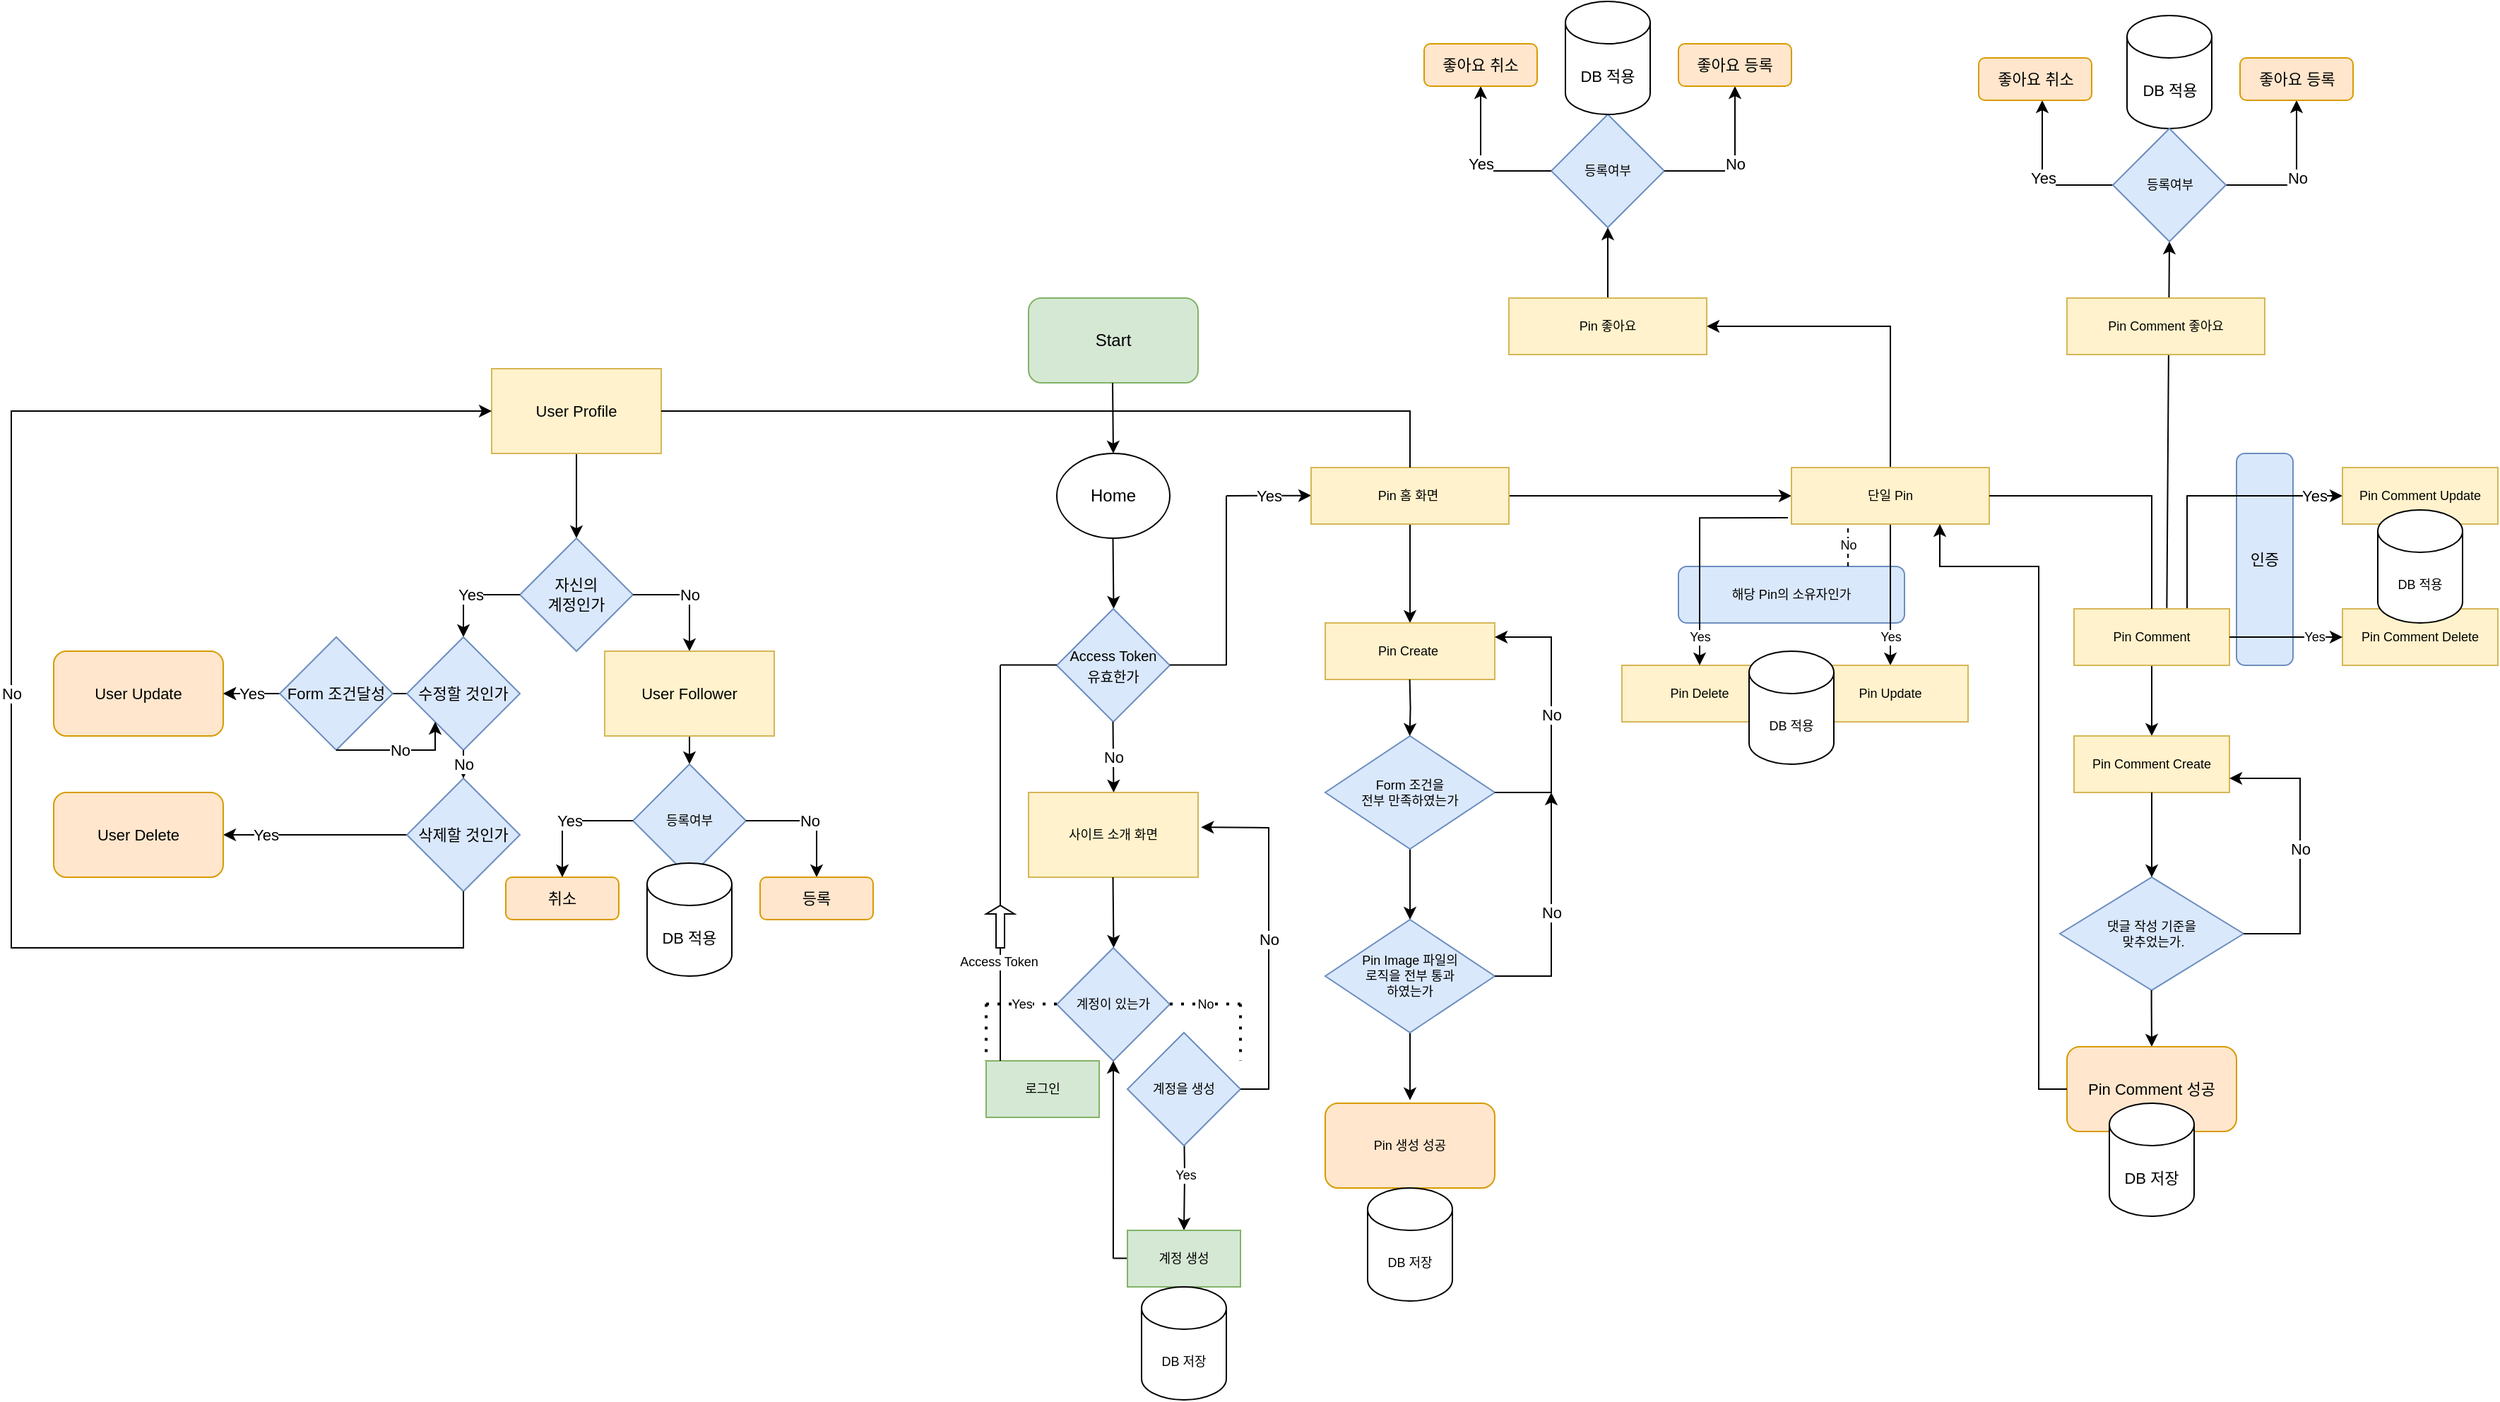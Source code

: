 <mxfile version="17.1.3" type="github" pages="2">
  <diagram id="vBSqOL6Qo_iowYFUsruv" name="구상도">
    <mxGraphModel dx="2605" dy="2122" grid="1" gridSize="10" guides="1" tooltips="1" connect="1" arrows="1" fold="1" page="1" pageScale="1" pageWidth="827" pageHeight="1169" math="0" shadow="0">
      <root>
        <mxCell id="PyRktkd-0h0GZkBKc4W8-0" />
        <mxCell id="PyRktkd-0h0GZkBKc4W8-1" parent="PyRktkd-0h0GZkBKc4W8-0" />
        <mxCell id="aYb0BbS2E8XaJtJtj-Kv-42" value="인증" style="rounded=1;whiteSpace=wrap;html=1;fontFamily=Helvetica;fontSize=11;fillColor=#dae8fc;strokeColor=#6c8ebf;" vertex="1" parent="PyRktkd-0h0GZkBKc4W8-1">
          <mxGeometry x="895" y="150" width="40" height="150" as="geometry" />
        </mxCell>
        <mxCell id="aYb0BbS2E8XaJtJtj-Kv-13" value="해당 Pin의 소유자인가" style="rounded=1;whiteSpace=wrap;html=1;fontSize=9;fillColor=#dae8fc;strokeColor=#6c8ebf;" vertex="1" parent="PyRktkd-0h0GZkBKc4W8-1">
          <mxGeometry x="500" y="230" width="160" height="40" as="geometry" />
        </mxCell>
        <mxCell id="PyRktkd-0h0GZkBKc4W8-2" value="Start" style="rounded=1;whiteSpace=wrap;html=1;fillColor=#d5e8d4;strokeColor=#82b366;" vertex="1" parent="PyRktkd-0h0GZkBKc4W8-1">
          <mxGeometry x="40" y="40" width="120" height="60" as="geometry" />
        </mxCell>
        <mxCell id="PyRktkd-0h0GZkBKc4W8-3" value="" style="endArrow=classic;html=1;rounded=0;" edge="1" parent="PyRktkd-0h0GZkBKc4W8-1">
          <mxGeometry width="50" height="50" relative="1" as="geometry">
            <mxPoint x="99.5" y="100" as="sourcePoint" />
            <mxPoint x="100" y="150" as="targetPoint" />
          </mxGeometry>
        </mxCell>
        <mxCell id="PyRktkd-0h0GZkBKc4W8-5" value="Home" style="ellipse;whiteSpace=wrap;html=1;" vertex="1" parent="PyRktkd-0h0GZkBKc4W8-1">
          <mxGeometry x="60" y="150" width="80" height="60" as="geometry" />
        </mxCell>
        <mxCell id="PyRktkd-0h0GZkBKc4W8-6" value="" style="endArrow=classic;html=1;rounded=0;" edge="1" parent="PyRktkd-0h0GZkBKc4W8-1">
          <mxGeometry width="50" height="50" relative="1" as="geometry">
            <mxPoint x="99.75" y="210" as="sourcePoint" />
            <mxPoint x="100.25" y="260" as="targetPoint" />
          </mxGeometry>
        </mxCell>
        <mxCell id="PyRktkd-0h0GZkBKc4W8-7" value="&lt;font size=&quot;1&quot;&gt;Access Token&lt;br&gt;유효한가&lt;br&gt;&lt;/font&gt;" style="rhombus;whiteSpace=wrap;html=1;fillColor=#dae8fc;strokeColor=#6c8ebf;" vertex="1" parent="PyRktkd-0h0GZkBKc4W8-1">
          <mxGeometry x="60" y="260" width="80" height="80" as="geometry" />
        </mxCell>
        <mxCell id="PyRktkd-0h0GZkBKc4W8-8" value="Yes" style="endArrow=classic;html=1;rounded=0;" edge="1" parent="PyRktkd-0h0GZkBKc4W8-1">
          <mxGeometry width="50" height="50" relative="1" as="geometry">
            <mxPoint x="180" y="180" as="sourcePoint" />
            <mxPoint x="240" y="179.8" as="targetPoint" />
          </mxGeometry>
        </mxCell>
        <mxCell id="PyRktkd-0h0GZkBKc4W8-32" value="" style="edgeStyle=orthogonalEdgeStyle;rounded=0;orthogonalLoop=1;jettySize=auto;html=1;fontSize=9;" edge="1" parent="PyRktkd-0h0GZkBKc4W8-1" source="PyRktkd-0h0GZkBKc4W8-9" target="PyRktkd-0h0GZkBKc4W8-31">
          <mxGeometry relative="1" as="geometry" />
        </mxCell>
        <mxCell id="aAr3h5xG_dJ9tWaB7Gv2-2" value="" style="edgeStyle=orthogonalEdgeStyle;rounded=0;orthogonalLoop=1;jettySize=auto;html=1;fontSize=9;" edge="1" parent="PyRktkd-0h0GZkBKc4W8-1" source="PyRktkd-0h0GZkBKc4W8-9" target="aAr3h5xG_dJ9tWaB7Gv2-1">
          <mxGeometry relative="1" as="geometry" />
        </mxCell>
        <mxCell id="PyRktkd-0h0GZkBKc4W8-9" value="Pin 홈 화면&amp;nbsp;" style="rounded=0;whiteSpace=wrap;html=1;fontSize=9;fillColor=#fff2cc;strokeColor=#d6b656;" vertex="1" parent="PyRktkd-0h0GZkBKc4W8-1">
          <mxGeometry x="240" y="160" width="140" height="40" as="geometry" />
        </mxCell>
        <mxCell id="PyRktkd-0h0GZkBKc4W8-12" value="No" style="endArrow=classic;html=1;rounded=0;" edge="1" parent="PyRktkd-0h0GZkBKc4W8-1">
          <mxGeometry width="50" height="50" relative="1" as="geometry">
            <mxPoint x="99.75" y="340" as="sourcePoint" />
            <mxPoint x="100.25" y="390" as="targetPoint" />
          </mxGeometry>
        </mxCell>
        <mxCell id="PyRktkd-0h0GZkBKc4W8-13" value="" style="endArrow=none;html=1;rounded=0;fontSize=9;" edge="1" parent="PyRktkd-0h0GZkBKc4W8-1">
          <mxGeometry width="50" height="50" relative="1" as="geometry">
            <mxPoint x="180" y="300" as="sourcePoint" />
            <mxPoint x="180" y="180" as="targetPoint" />
          </mxGeometry>
        </mxCell>
        <mxCell id="PyRktkd-0h0GZkBKc4W8-14" value="" style="endArrow=none;html=1;rounded=0;fontSize=9;" edge="1" parent="PyRktkd-0h0GZkBKc4W8-1">
          <mxGeometry width="50" height="50" relative="1" as="geometry">
            <mxPoint x="140" y="299.8" as="sourcePoint" />
            <mxPoint x="180" y="299.8" as="targetPoint" />
            <Array as="points">
              <mxPoint x="150" y="299.8" />
            </Array>
          </mxGeometry>
        </mxCell>
        <mxCell id="PyRktkd-0h0GZkBKc4W8-15" value="사이트 소개 화면" style="rounded=0;whiteSpace=wrap;html=1;fontSize=9;fillColor=#fff2cc;strokeColor=#d6b656;" vertex="1" parent="PyRktkd-0h0GZkBKc4W8-1">
          <mxGeometry x="40" y="390" width="120" height="60" as="geometry" />
        </mxCell>
        <mxCell id="PyRktkd-0h0GZkBKc4W8-16" value="" style="endArrow=classic;html=1;rounded=0;" edge="1" parent="PyRktkd-0h0GZkBKc4W8-1">
          <mxGeometry width="50" height="50" relative="1" as="geometry">
            <mxPoint x="99.75" y="450" as="sourcePoint" />
            <mxPoint x="100.25" y="500" as="targetPoint" />
          </mxGeometry>
        </mxCell>
        <mxCell id="PyRktkd-0h0GZkBKc4W8-17" value="계정이 있는가" style="rhombus;whiteSpace=wrap;html=1;fontSize=9;fillColor=#dae8fc;strokeColor=#6c8ebf;" vertex="1" parent="PyRktkd-0h0GZkBKc4W8-1">
          <mxGeometry x="60" y="500" width="80" height="80" as="geometry" />
        </mxCell>
        <mxCell id="PyRktkd-0h0GZkBKc4W8-18" value="No" style="endArrow=none;dashed=1;html=1;dashPattern=1 3;strokeWidth=2;rounded=0;fontSize=9;" edge="1" parent="PyRktkd-0h0GZkBKc4W8-1">
          <mxGeometry width="50" height="50" relative="1" as="geometry">
            <mxPoint x="140" y="539.8" as="sourcePoint" />
            <mxPoint x="190" y="539.8" as="targetPoint" />
          </mxGeometry>
        </mxCell>
        <mxCell id="PyRktkd-0h0GZkBKc4W8-19" value="Yes" style="endArrow=none;dashed=1;html=1;dashPattern=1 3;strokeWidth=2;rounded=0;fontSize=9;" edge="1" parent="PyRktkd-0h0GZkBKc4W8-1">
          <mxGeometry width="50" height="50" relative="1" as="geometry">
            <mxPoint x="10" y="539.8" as="sourcePoint" />
            <mxPoint x="60" y="539.8" as="targetPoint" />
          </mxGeometry>
        </mxCell>
        <mxCell id="PyRktkd-0h0GZkBKc4W8-20" value="" style="endArrow=none;dashed=1;html=1;dashPattern=1 3;strokeWidth=2;rounded=0;fontSize=9;" edge="1" parent="PyRktkd-0h0GZkBKc4W8-1">
          <mxGeometry width="50" height="50" relative="1" as="geometry">
            <mxPoint x="190" y="539.8" as="sourcePoint" />
            <mxPoint x="190" y="580" as="targetPoint" />
          </mxGeometry>
        </mxCell>
        <mxCell id="PyRktkd-0h0GZkBKc4W8-21" value="" style="endArrow=none;dashed=1;html=1;dashPattern=1 3;strokeWidth=2;rounded=0;fontSize=9;" edge="1" parent="PyRktkd-0h0GZkBKc4W8-1">
          <mxGeometry width="50" height="50" relative="1" as="geometry">
            <mxPoint x="10" y="539.8" as="sourcePoint" />
            <mxPoint x="10" y="580" as="targetPoint" />
          </mxGeometry>
        </mxCell>
        <mxCell id="aYb0BbS2E8XaJtJtj-Kv-1" value="Yes" style="edgeStyle=orthogonalEdgeStyle;rounded=0;orthogonalLoop=1;jettySize=auto;html=1;fontSize=9;" edge="1" parent="PyRktkd-0h0GZkBKc4W8-1" target="aYb0BbS2E8XaJtJtj-Kv-0">
          <mxGeometry relative="1" as="geometry">
            <mxPoint x="150" y="620" as="sourcePoint" />
          </mxGeometry>
        </mxCell>
        <mxCell id="PyRktkd-0h0GZkBKc4W8-24" value="로그인" style="rounded=0;whiteSpace=wrap;html=1;fontSize=9;fillColor=#d5e8d4;strokeColor=#82b366;" vertex="1" parent="PyRktkd-0h0GZkBKc4W8-1">
          <mxGeometry x="10" y="580" width="80" height="40" as="geometry" />
        </mxCell>
        <mxCell id="PyRktkd-0h0GZkBKc4W8-25" value="Access Token&amp;nbsp;" style="endArrow=none;html=1;rounded=0;fontSize=9;" edge="1" parent="PyRktkd-0h0GZkBKc4W8-1">
          <mxGeometry x="-0.5" width="50" height="50" relative="1" as="geometry">
            <mxPoint x="20" y="580" as="sourcePoint" />
            <mxPoint x="20" y="300" as="targetPoint" />
            <mxPoint as="offset" />
          </mxGeometry>
        </mxCell>
        <mxCell id="PyRktkd-0h0GZkBKc4W8-26" value="" style="endArrow=none;html=1;rounded=0;fontSize=9;" edge="1" parent="PyRktkd-0h0GZkBKc4W8-1">
          <mxGeometry width="50" height="50" relative="1" as="geometry">
            <mxPoint x="20" y="299.8" as="sourcePoint" />
            <mxPoint x="60" y="299.8" as="targetPoint" />
          </mxGeometry>
        </mxCell>
        <mxCell id="PyRktkd-0h0GZkBKc4W8-27" value="" style="shape=singleArrow;direction=north;whiteSpace=wrap;html=1;fontSize=9;" vertex="1" parent="PyRktkd-0h0GZkBKc4W8-1">
          <mxGeometry x="10" y="470" width="20" height="30" as="geometry" />
        </mxCell>
        <mxCell id="PyRktkd-0h0GZkBKc4W8-29" value="" style="endArrow=classic;html=1;rounded=0;fontSize=9;entryX=0.5;entryY=1;entryDx=0;entryDy=0;" edge="1" parent="PyRktkd-0h0GZkBKc4W8-1" target="PyRktkd-0h0GZkBKc4W8-17">
          <mxGeometry width="50" height="50" relative="1" as="geometry">
            <mxPoint x="99.96" y="720" as="sourcePoint" />
            <mxPoint x="99.76" y="640" as="targetPoint" />
            <Array as="points">
              <mxPoint x="100" y="630" />
              <mxPoint x="100" y="590" />
            </Array>
          </mxGeometry>
        </mxCell>
        <mxCell id="PyRktkd-0h0GZkBKc4W8-30" value="" style="endArrow=none;html=1;rounded=0;fontSize=9;" edge="1" parent="PyRktkd-0h0GZkBKc4W8-1">
          <mxGeometry width="50" height="50" relative="1" as="geometry">
            <mxPoint x="100" y="719.76" as="sourcePoint" />
            <mxPoint x="110" y="719.76" as="targetPoint" />
          </mxGeometry>
        </mxCell>
        <mxCell id="PyRktkd-0h0GZkBKc4W8-31" value="Pin Create&amp;nbsp;" style="whiteSpace=wrap;html=1;fontSize=9;fillColor=#fff2cc;strokeColor=#d6b656;rounded=0;" vertex="1" parent="PyRktkd-0h0GZkBKc4W8-1">
          <mxGeometry x="250" y="270" width="120" height="40" as="geometry" />
        </mxCell>
        <mxCell id="PyRktkd-0h0GZkBKc4W8-38" value="" style="edgeStyle=orthogonalEdgeStyle;rounded=0;orthogonalLoop=1;jettySize=auto;html=1;fontSize=9;" edge="1" parent="PyRktkd-0h0GZkBKc4W8-1" source="PyRktkd-0h0GZkBKc4W8-33">
          <mxGeometry relative="1" as="geometry">
            <mxPoint x="310" y="480" as="targetPoint" />
          </mxGeometry>
        </mxCell>
        <mxCell id="PyRktkd-0h0GZkBKc4W8-33" value="Form 조건을 &lt;br&gt;전부 만족하였는가" style="rhombus;whiteSpace=wrap;html=1;fontSize=9;fillColor=#dae8fc;strokeColor=#6c8ebf;" vertex="1" parent="PyRktkd-0h0GZkBKc4W8-1">
          <mxGeometry x="250" y="350" width="120" height="80" as="geometry" />
        </mxCell>
        <mxCell id="PyRktkd-0h0GZkBKc4W8-34" value="" style="edgeStyle=orthogonalEdgeStyle;rounded=0;orthogonalLoop=1;jettySize=auto;html=1;fontSize=9;" edge="1" parent="PyRktkd-0h0GZkBKc4W8-1">
          <mxGeometry relative="1" as="geometry">
            <mxPoint x="309.8" y="310" as="sourcePoint" />
            <mxPoint x="309.8" y="350" as="targetPoint" />
          </mxGeometry>
        </mxCell>
        <mxCell id="PyRktkd-0h0GZkBKc4W8-36" value="No" style="endArrow=classic;html=1;rounded=0;exitX=1;exitY=0.5;exitDx=0;exitDy=0;entryX=1;entryY=0.25;entryDx=0;entryDy=0;" edge="1" parent="PyRktkd-0h0GZkBKc4W8-1" source="PyRktkd-0h0GZkBKc4W8-33" target="PyRktkd-0h0GZkBKc4W8-31">
          <mxGeometry width="50" height="50" relative="1" as="geometry">
            <mxPoint x="410" y="290" as="sourcePoint" />
            <mxPoint x="410" y="280" as="targetPoint" />
            <Array as="points">
              <mxPoint x="410" y="390" />
              <mxPoint x="410" y="280" />
            </Array>
          </mxGeometry>
        </mxCell>
        <mxCell id="PyRktkd-0h0GZkBKc4W8-41" value="" style="edgeStyle=orthogonalEdgeStyle;rounded=0;orthogonalLoop=1;jettySize=auto;html=1;fontSize=9;entryX=0.5;entryY=-0.027;entryDx=0;entryDy=0;entryPerimeter=0;" edge="1" parent="PyRktkd-0h0GZkBKc4W8-1" source="PyRktkd-0h0GZkBKc4W8-37">
          <mxGeometry relative="1" as="geometry">
            <mxPoint x="310" y="607.84" as="targetPoint" />
          </mxGeometry>
        </mxCell>
        <mxCell id="PyRktkd-0h0GZkBKc4W8-37" value="Pin Image 파일의&lt;br&gt;로직을 전부 통과&lt;br&gt;하였는가" style="rhombus;whiteSpace=wrap;html=1;fontSize=9;fillColor=#dae8fc;strokeColor=#6c8ebf;" vertex="1" parent="PyRktkd-0h0GZkBKc4W8-1">
          <mxGeometry x="250" y="480" width="120" height="80" as="geometry" />
        </mxCell>
        <mxCell id="PyRktkd-0h0GZkBKc4W8-39" value="No" style="endArrow=classic;html=1;rounded=0;exitX=1;exitY=0.5;exitDx=0;exitDy=0;" edge="1" parent="PyRktkd-0h0GZkBKc4W8-1">
          <mxGeometry width="50" height="50" relative="1" as="geometry">
            <mxPoint x="370" y="520" as="sourcePoint" />
            <mxPoint x="410" y="390" as="targetPoint" />
            <Array as="points">
              <mxPoint x="410" y="520" />
              <mxPoint x="410" y="410" />
            </Array>
          </mxGeometry>
        </mxCell>
        <mxCell id="aAr3h5xG_dJ9tWaB7Gv2-0" value="Pin 생성 성공" style="rounded=1;whiteSpace=wrap;html=1;fontSize=9;fillColor=#ffe6cc;strokeColor=#d79b00;" vertex="1" parent="PyRktkd-0h0GZkBKc4W8-1">
          <mxGeometry x="250" y="610" width="120" height="60" as="geometry" />
        </mxCell>
        <mxCell id="aAr3h5xG_dJ9tWaB7Gv2-4" value="Yes" style="edgeStyle=orthogonalEdgeStyle;rounded=0;orthogonalLoop=1;jettySize=auto;html=1;fontSize=9;" edge="1" parent="PyRktkd-0h0GZkBKc4W8-1" source="aAr3h5xG_dJ9tWaB7Gv2-1" target="aAr3h5xG_dJ9tWaB7Gv2-3">
          <mxGeometry x="0.6" relative="1" as="geometry">
            <mxPoint as="offset" />
          </mxGeometry>
        </mxCell>
        <mxCell id="aYb0BbS2E8XaJtJtj-Kv-45" value="" style="edgeStyle=none;shape=connector;rounded=0;orthogonalLoop=1;jettySize=auto;html=1;labelBackgroundColor=default;fontFamily=Helvetica;fontSize=11;fontColor=default;endArrow=classic;strokeColor=default;" edge="1" parent="PyRktkd-0h0GZkBKc4W8-1" source="aAr3h5xG_dJ9tWaB7Gv2-1" target="aYb0BbS2E8XaJtJtj-Kv-44">
          <mxGeometry relative="1" as="geometry">
            <Array as="points">
              <mxPoint x="650" y="60" />
            </Array>
          </mxGeometry>
        </mxCell>
        <mxCell id="aAr3h5xG_dJ9tWaB7Gv2-1" value="단일 Pin" style="rounded=0;whiteSpace=wrap;html=1;fontSize=9;fillColor=#fff2cc;strokeColor=#d6b656;" vertex="1" parent="PyRktkd-0h0GZkBKc4W8-1">
          <mxGeometry x="580" y="160" width="140" height="40" as="geometry" />
        </mxCell>
        <mxCell id="aAr3h5xG_dJ9tWaB7Gv2-3" value="Pin Update" style="rounded=0;whiteSpace=wrap;html=1;fontSize=9;fillColor=#fff2cc;strokeColor=#d6b656;" vertex="1" parent="PyRktkd-0h0GZkBKc4W8-1">
          <mxGeometry x="595" y="300" width="110" height="40" as="geometry" />
        </mxCell>
        <mxCell id="aYb0BbS2E8XaJtJtj-Kv-0" value="계정 생성" style="rounded=0;whiteSpace=wrap;html=1;fontSize=9;fillColor=#d5e8d4;strokeColor=#82b366;" vertex="1" parent="PyRktkd-0h0GZkBKc4W8-1">
          <mxGeometry x="110" y="700" width="80" height="40" as="geometry" />
        </mxCell>
        <mxCell id="aYb0BbS2E8XaJtJtj-Kv-4" value="계정을 생성" style="rhombus;whiteSpace=wrap;html=1;fontSize=9;fillColor=#dae8fc;strokeColor=#6c8ebf;" vertex="1" parent="PyRktkd-0h0GZkBKc4W8-1">
          <mxGeometry x="110" y="560" width="80" height="80" as="geometry" />
        </mxCell>
        <mxCell id="aYb0BbS2E8XaJtJtj-Kv-5" value="No" style="endArrow=classic;html=1;rounded=0;exitX=1;exitY=0.5;exitDx=0;exitDy=0;entryX=1.018;entryY=0.41;entryDx=0;entryDy=0;entryPerimeter=0;" edge="1" parent="PyRktkd-0h0GZkBKc4W8-1" target="PyRktkd-0h0GZkBKc4W8-15">
          <mxGeometry width="50" height="50" relative="1" as="geometry">
            <mxPoint x="190" y="600" as="sourcePoint" />
            <mxPoint x="230" y="420" as="targetPoint" />
            <Array as="points">
              <mxPoint x="210" y="600" />
              <mxPoint x="210" y="490" />
              <mxPoint x="210" y="415" />
            </Array>
          </mxGeometry>
        </mxCell>
        <mxCell id="aYb0BbS2E8XaJtJtj-Kv-7" value="DB 저장" style="shape=cylinder3;whiteSpace=wrap;html=1;boundedLbl=1;backgroundOutline=1;size=15;fontSize=9;" vertex="1" parent="PyRktkd-0h0GZkBKc4W8-1">
          <mxGeometry x="120" y="740" width="60" height="80" as="geometry" />
        </mxCell>
        <mxCell id="aYb0BbS2E8XaJtJtj-Kv-8" value="DB 저장" style="shape=cylinder3;whiteSpace=wrap;html=1;boundedLbl=1;backgroundOutline=1;size=15;fontSize=9;" vertex="1" parent="PyRktkd-0h0GZkBKc4W8-1">
          <mxGeometry x="280" y="670" width="60" height="80" as="geometry" />
        </mxCell>
        <mxCell id="aYb0BbS2E8XaJtJtj-Kv-9" value="Pin Delete" style="rounded=0;whiteSpace=wrap;html=1;fontSize=9;fillColor=#fff2cc;strokeColor=#d6b656;" vertex="1" parent="PyRktkd-0h0GZkBKc4W8-1">
          <mxGeometry x="460" y="300" width="110" height="40" as="geometry" />
        </mxCell>
        <mxCell id="aYb0BbS2E8XaJtJtj-Kv-12" value="Yes" style="edgeStyle=orthogonalEdgeStyle;rounded=0;orthogonalLoop=1;jettySize=auto;html=1;fontSize=9;exitX=-0.018;exitY=0.889;exitDx=0;exitDy=0;exitPerimeter=0;entryX=0.5;entryY=0;entryDx=0;entryDy=0;" edge="1" parent="PyRktkd-0h0GZkBKc4W8-1" source="aAr3h5xG_dJ9tWaB7Gv2-1" target="aYb0BbS2E8XaJtJtj-Kv-9">
          <mxGeometry x="0.76" relative="1" as="geometry">
            <mxPoint x="514.76" y="200" as="sourcePoint" />
            <mxPoint x="514.76" y="270" as="targetPoint" />
            <mxPoint as="offset" />
          </mxGeometry>
        </mxCell>
        <mxCell id="aYb0BbS2E8XaJtJtj-Kv-15" value="No" style="endArrow=none;dashed=1;html=1;rounded=0;fontSize=9;exitX=0.75;exitY=0;exitDx=0;exitDy=0;" edge="1" parent="PyRktkd-0h0GZkBKc4W8-1" source="aYb0BbS2E8XaJtJtj-Kv-13">
          <mxGeometry width="50" height="50" relative="1" as="geometry">
            <mxPoint x="570" y="250" as="sourcePoint" />
            <mxPoint x="620" y="200" as="targetPoint" />
          </mxGeometry>
        </mxCell>
        <mxCell id="aYb0BbS2E8XaJtJtj-Kv-22" value="DB 적용" style="shape=cylinder3;whiteSpace=wrap;html=1;boundedLbl=1;backgroundOutline=1;size=15;fontSize=9;" vertex="1" parent="PyRktkd-0h0GZkBKc4W8-1">
          <mxGeometry x="550" y="290" width="60" height="80" as="geometry" />
        </mxCell>
        <mxCell id="aYb0BbS2E8XaJtJtj-Kv-26" value="" style="edgeStyle=orthogonalEdgeStyle;rounded=0;orthogonalLoop=1;jettySize=auto;html=1;fontSize=9;" edge="1" parent="PyRktkd-0h0GZkBKc4W8-1" source="aYb0BbS2E8XaJtJtj-Kv-23" target="aYb0BbS2E8XaJtJtj-Kv-25">
          <mxGeometry relative="1" as="geometry" />
        </mxCell>
        <mxCell id="aYb0BbS2E8XaJtJtj-Kv-25" value="Pin Comment Create" style="rounded=0;whiteSpace=wrap;html=1;fontSize=9;fillColor=#fff2cc;strokeColor=#d6b656;" vertex="1" parent="PyRktkd-0h0GZkBKc4W8-1">
          <mxGeometry x="780" y="350" width="110" height="40" as="geometry" />
        </mxCell>
        <mxCell id="aYb0BbS2E8XaJtJtj-Kv-27" value="댓글 작성 기준을&lt;br&gt;&amp;nbsp;맞추었는가." style="rhombus;whiteSpace=wrap;html=1;fontSize=9;fillColor=#dae8fc;strokeColor=#6c8ebf;" vertex="1" parent="PyRktkd-0h0GZkBKc4W8-1">
          <mxGeometry x="770" y="450" width="130" height="80" as="geometry" />
        </mxCell>
        <mxCell id="aYb0BbS2E8XaJtJtj-Kv-28" value="" style="edgeStyle=orthogonalEdgeStyle;rounded=0;orthogonalLoop=1;jettySize=auto;html=1;fontSize=9;entryX=0.5;entryY=0;entryDx=0;entryDy=0;exitX=0.5;exitY=1;exitDx=0;exitDy=0;" edge="1" parent="PyRktkd-0h0GZkBKc4W8-1" source="aYb0BbS2E8XaJtJtj-Kv-25" target="aYb0BbS2E8XaJtJtj-Kv-27">
          <mxGeometry relative="1" as="geometry">
            <mxPoint x="834.8" y="430" as="sourcePoint" />
            <mxPoint x="834.8" y="480" as="targetPoint" />
          </mxGeometry>
        </mxCell>
        <mxCell id="aYb0BbS2E8XaJtJtj-Kv-37" value="Yes" style="edgeStyle=none;shape=connector;rounded=0;orthogonalLoop=1;jettySize=auto;html=1;labelBackgroundColor=default;fontFamily=Helvetica;fontSize=11;fontColor=default;endArrow=classic;strokeColor=default;" edge="1" parent="PyRktkd-0h0GZkBKc4W8-1" target="aYb0BbS2E8XaJtJtj-Kv-36">
          <mxGeometry x="0.789" relative="1" as="geometry">
            <mxPoint x="860" y="260" as="sourcePoint" />
            <Array as="points">
              <mxPoint x="860" y="180" />
            </Array>
            <mxPoint as="offset" />
          </mxGeometry>
        </mxCell>
        <mxCell id="aYb0BbS2E8XaJtJtj-Kv-23" value="Pin Comment" style="rounded=0;whiteSpace=wrap;html=1;fontSize=9;fillColor=#fff2cc;strokeColor=#d6b656;" vertex="1" parent="PyRktkd-0h0GZkBKc4W8-1">
          <mxGeometry x="780" y="260" width="110" height="40" as="geometry" />
        </mxCell>
        <mxCell id="aYb0BbS2E8XaJtJtj-Kv-29" value="" style="edgeStyle=orthogonalEdgeStyle;rounded=0;orthogonalLoop=1;jettySize=auto;html=1;fontSize=9;exitX=1;exitY=0.5;exitDx=0;exitDy=0;endArrow=none;" edge="1" parent="PyRktkd-0h0GZkBKc4W8-1" source="aAr3h5xG_dJ9tWaB7Gv2-1" target="aYb0BbS2E8XaJtJtj-Kv-23">
          <mxGeometry x="0.6" relative="1" as="geometry">
            <mxPoint x="720" y="180" as="sourcePoint" />
            <mxPoint x="840" y="300" as="targetPoint" />
            <mxPoint as="offset" />
          </mxGeometry>
        </mxCell>
        <mxCell id="aYb0BbS2E8XaJtJtj-Kv-30" value="No" style="endArrow=classic;html=1;rounded=0;exitX=1;exitY=0.5;exitDx=0;exitDy=0;entryX=1;entryY=0.75;entryDx=0;entryDy=0;" edge="1" parent="PyRktkd-0h0GZkBKc4W8-1" target="aYb0BbS2E8XaJtJtj-Kv-25">
          <mxGeometry width="50" height="50" relative="1" as="geometry">
            <mxPoint x="900" y="490" as="sourcePoint" />
            <mxPoint x="940" y="360.0" as="targetPoint" />
            <Array as="points">
              <mxPoint x="940" y="490" />
              <mxPoint x="940" y="380" />
            </Array>
          </mxGeometry>
        </mxCell>
        <mxCell id="aYb0BbS2E8XaJtJtj-Kv-31" value="" style="edgeStyle=orthogonalEdgeStyle;rounded=0;orthogonalLoop=1;jettySize=auto;html=1;fontSize=9;exitX=0.5;exitY=1;exitDx=0;exitDy=0;" edge="1" parent="PyRktkd-0h0GZkBKc4W8-1">
          <mxGeometry relative="1" as="geometry">
            <mxPoint x="834.8" y="530" as="sourcePoint" />
            <mxPoint x="835" y="570" as="targetPoint" />
            <Array as="points">
              <mxPoint x="835" y="540" />
              <mxPoint x="835" y="540" />
            </Array>
          </mxGeometry>
        </mxCell>
        <mxCell id="aYb0BbS2E8XaJtJtj-Kv-32" value="Pin Comment 성공" style="rounded=1;whiteSpace=wrap;html=1;fontFamily=Helvetica;fontSize=11;fillColor=#ffe6cc;strokeColor=#d79b00;" vertex="1" parent="PyRktkd-0h0GZkBKc4W8-1">
          <mxGeometry x="775" y="570" width="120" height="60" as="geometry" />
        </mxCell>
        <mxCell id="aYb0BbS2E8XaJtJtj-Kv-33" value="" style="endArrow=classic;html=1;rounded=0;exitX=0;exitY=0.5;exitDx=0;exitDy=0;entryX=0.75;entryY=1;entryDx=0;entryDy=0;" edge="1" parent="PyRktkd-0h0GZkBKc4W8-1" source="aYb0BbS2E8XaJtJtj-Kv-32" target="aAr3h5xG_dJ9tWaB7Gv2-1">
          <mxGeometry width="50" height="50" relative="1" as="geometry">
            <mxPoint x="770" y="600" as="sourcePoint" />
            <mxPoint x="690" y="230" as="targetPoint" />
            <Array as="points">
              <mxPoint x="755" y="600" />
              <mxPoint x="755" y="490" />
              <mxPoint x="755" y="230" />
              <mxPoint x="685" y="230" />
            </Array>
          </mxGeometry>
        </mxCell>
        <mxCell id="aYb0BbS2E8XaJtJtj-Kv-35" value="DB 저장" style="shape=cylinder3;whiteSpace=wrap;html=1;boundedLbl=1;backgroundOutline=1;size=15;fontFamily=Helvetica;fontSize=11;fontColor=default;" vertex="1" parent="PyRktkd-0h0GZkBKc4W8-1">
          <mxGeometry x="805" y="610" width="60" height="80" as="geometry" />
        </mxCell>
        <mxCell id="aYb0BbS2E8XaJtJtj-Kv-36" value="Pin Comment Update" style="rounded=0;whiteSpace=wrap;html=1;fontSize=9;fillColor=#fff2cc;strokeColor=#d6b656;" vertex="1" parent="PyRktkd-0h0GZkBKc4W8-1">
          <mxGeometry x="970" y="160" width="110" height="40" as="geometry" />
        </mxCell>
        <mxCell id="aYb0BbS2E8XaJtJtj-Kv-38" value="Pin Comment Delete" style="rounded=0;whiteSpace=wrap;html=1;fontSize=9;fillColor=#fff2cc;strokeColor=#d6b656;" vertex="1" parent="PyRktkd-0h0GZkBKc4W8-1">
          <mxGeometry x="970" y="260" width="110" height="40" as="geometry" />
        </mxCell>
        <mxCell id="aYb0BbS2E8XaJtJtj-Kv-39" value="Yes" style="edgeStyle=orthogonalEdgeStyle;rounded=0;orthogonalLoop=1;jettySize=auto;html=1;fontSize=9;entryX=0;entryY=0.5;entryDx=0;entryDy=0;exitX=1;exitY=0.5;exitDx=0;exitDy=0;" edge="1" parent="PyRktkd-0h0GZkBKc4W8-1" source="aYb0BbS2E8XaJtJtj-Kv-23" target="aYb0BbS2E8XaJtJtj-Kv-38">
          <mxGeometry x="0.5" relative="1" as="geometry">
            <mxPoint x="920" y="260" as="sourcePoint" />
            <mxPoint x="920" y="310" as="targetPoint" />
            <mxPoint as="offset" />
          </mxGeometry>
        </mxCell>
        <mxCell id="aYb0BbS2E8XaJtJtj-Kv-43" value="DB 적용" style="shape=cylinder3;whiteSpace=wrap;html=1;boundedLbl=1;backgroundOutline=1;size=15;fontSize=9;" vertex="1" parent="PyRktkd-0h0GZkBKc4W8-1">
          <mxGeometry x="995" y="190" width="60" height="80" as="geometry" />
        </mxCell>
        <mxCell id="aYb0BbS2E8XaJtJtj-Kv-47" value="" style="edgeStyle=none;shape=connector;rounded=0;orthogonalLoop=1;jettySize=auto;html=1;labelBackgroundColor=default;fontFamily=Helvetica;fontSize=11;fontColor=default;endArrow=classic;strokeColor=default;" edge="1" parent="PyRktkd-0h0GZkBKc4W8-1" source="aYb0BbS2E8XaJtJtj-Kv-44" target="aYb0BbS2E8XaJtJtj-Kv-46">
          <mxGeometry relative="1" as="geometry" />
        </mxCell>
        <mxCell id="aYb0BbS2E8XaJtJtj-Kv-44" value="Pin 좋아요" style="rounded=0;whiteSpace=wrap;html=1;fontSize=9;fillColor=#fff2cc;strokeColor=#d6b656;" vertex="1" parent="PyRktkd-0h0GZkBKc4W8-1">
          <mxGeometry x="380" y="40" width="140" height="40" as="geometry" />
        </mxCell>
        <mxCell id="aYb0BbS2E8XaJtJtj-Kv-46" value="등록여부" style="rhombus;whiteSpace=wrap;html=1;fontSize=9;fillColor=#dae8fc;strokeColor=#6c8ebf;rounded=0;" vertex="1" parent="PyRktkd-0h0GZkBKc4W8-1">
          <mxGeometry x="410" y="-90" width="80" height="80" as="geometry" />
        </mxCell>
        <mxCell id="aYb0BbS2E8XaJtJtj-Kv-48" value="Yes" style="endArrow=classic;html=1;rounded=0;labelBackgroundColor=default;fontFamily=Helvetica;fontSize=11;fontColor=default;strokeColor=default;shape=connector;exitX=0;exitY=0.5;exitDx=0;exitDy=0;" edge="1" parent="PyRktkd-0h0GZkBKc4W8-1" source="aYb0BbS2E8XaJtJtj-Kv-46">
          <mxGeometry width="50" height="50" relative="1" as="geometry">
            <mxPoint x="330" y="-20" as="sourcePoint" />
            <mxPoint x="360" y="-110" as="targetPoint" />
            <Array as="points">
              <mxPoint x="360" y="-50" />
            </Array>
          </mxGeometry>
        </mxCell>
        <mxCell id="aYb0BbS2E8XaJtJtj-Kv-49" value="No" style="endArrow=classic;html=1;rounded=0;labelBackgroundColor=default;fontFamily=Helvetica;fontSize=11;fontColor=default;strokeColor=default;shape=connector;" edge="1" parent="PyRktkd-0h0GZkBKc4W8-1">
          <mxGeometry width="50" height="50" relative="1" as="geometry">
            <mxPoint x="490" y="-50" as="sourcePoint" />
            <mxPoint x="540" y="-110" as="targetPoint" />
            <Array as="points">
              <mxPoint x="490" y="-50" />
              <mxPoint x="540" y="-50" />
            </Array>
          </mxGeometry>
        </mxCell>
        <mxCell id="aYb0BbS2E8XaJtJtj-Kv-50" value="좋아요 취소" style="rounded=1;whiteSpace=wrap;html=1;fontFamily=Helvetica;fontSize=11;fillColor=#ffe6cc;strokeColor=#d79b00;" vertex="1" parent="PyRktkd-0h0GZkBKc4W8-1">
          <mxGeometry x="320" y="-140" width="80" height="30" as="geometry" />
        </mxCell>
        <mxCell id="aYb0BbS2E8XaJtJtj-Kv-52" value="좋아요 등록" style="rounded=1;whiteSpace=wrap;html=1;fontFamily=Helvetica;fontSize=11;fillColor=#ffe6cc;strokeColor=#d79b00;" vertex="1" parent="PyRktkd-0h0GZkBKc4W8-1">
          <mxGeometry x="500" y="-140" width="80" height="30" as="geometry" />
        </mxCell>
        <mxCell id="aYb0BbS2E8XaJtJtj-Kv-53" value="DB 적용" style="shape=cylinder3;whiteSpace=wrap;html=1;boundedLbl=1;backgroundOutline=1;size=15;fontFamily=Helvetica;fontSize=11;fontColor=default;" vertex="1" parent="PyRktkd-0h0GZkBKc4W8-1">
          <mxGeometry x="420" y="-170" width="60" height="80" as="geometry" />
        </mxCell>
        <mxCell id="aYb0BbS2E8XaJtJtj-Kv-57" value="" style="endArrow=classic;html=1;rounded=0;labelBackgroundColor=default;fontFamily=Helvetica;fontSize=11;fontColor=default;strokeColor=default;shape=connector;exitX=0.597;exitY=-0.014;exitDx=0;exitDy=0;exitPerimeter=0;entryX=0.5;entryY=1;entryDx=0;entryDy=0;" edge="1" parent="PyRktkd-0h0GZkBKc4W8-1" source="aYb0BbS2E8XaJtJtj-Kv-23" target="aYb0BbS2E8XaJtJtj-Kv-71">
          <mxGeometry width="50" height="50" relative="1" as="geometry">
            <mxPoint x="820" y="190" as="sourcePoint" />
            <mxPoint x="846" y="70" as="targetPoint" />
          </mxGeometry>
        </mxCell>
        <mxCell id="aYb0BbS2E8XaJtJtj-Kv-58" value="Pin Comment 좋아요" style="rounded=0;whiteSpace=wrap;html=1;fontSize=9;fillColor=#fff2cc;strokeColor=#d6b656;" vertex="1" parent="PyRktkd-0h0GZkBKc4W8-1">
          <mxGeometry x="775" y="40" width="140" height="40" as="geometry" />
        </mxCell>
        <mxCell id="aYb0BbS2E8XaJtJtj-Kv-63" value="Yes" style="endArrow=classic;html=1;rounded=0;labelBackgroundColor=default;fontFamily=Helvetica;fontSize=11;fontColor=default;strokeColor=default;shape=connector;exitX=0;exitY=0.5;exitDx=0;exitDy=0;" edge="1" parent="PyRktkd-0h0GZkBKc4W8-1">
          <mxGeometry width="50" height="50" relative="1" as="geometry">
            <mxPoint x="807.5" y="-40" as="sourcePoint" />
            <mxPoint x="757.5" y="-100" as="targetPoint" />
            <Array as="points">
              <mxPoint x="757.5" y="-40" />
            </Array>
          </mxGeometry>
        </mxCell>
        <mxCell id="aYb0BbS2E8XaJtJtj-Kv-64" value="No" style="endArrow=classic;html=1;rounded=0;labelBackgroundColor=default;fontFamily=Helvetica;fontSize=11;fontColor=default;strokeColor=default;shape=connector;" edge="1" parent="PyRktkd-0h0GZkBKc4W8-1">
          <mxGeometry width="50" height="50" relative="1" as="geometry">
            <mxPoint x="887.5" y="-40" as="sourcePoint" />
            <mxPoint x="937.5" y="-100" as="targetPoint" />
            <Array as="points">
              <mxPoint x="887.5" y="-40" />
              <mxPoint x="937.5" y="-40" />
            </Array>
          </mxGeometry>
        </mxCell>
        <mxCell id="aYb0BbS2E8XaJtJtj-Kv-65" value="좋아요 등록" style="rounded=1;whiteSpace=wrap;html=1;fontFamily=Helvetica;fontSize=11;fillColor=#ffe6cc;strokeColor=#d79b00;" vertex="1" parent="PyRktkd-0h0GZkBKc4W8-1">
          <mxGeometry x="897.5" y="-130" width="80" height="30" as="geometry" />
        </mxCell>
        <mxCell id="aYb0BbS2E8XaJtJtj-Kv-66" value="DB 적용" style="shape=cylinder3;whiteSpace=wrap;html=1;boundedLbl=1;backgroundOutline=1;size=15;fontFamily=Helvetica;fontSize=11;fontColor=default;" vertex="1" parent="PyRktkd-0h0GZkBKc4W8-1">
          <mxGeometry x="817.5" y="-160" width="60" height="80" as="geometry" />
        </mxCell>
        <mxCell id="aYb0BbS2E8XaJtJtj-Kv-67" value="좋아요 취소" style="rounded=1;whiteSpace=wrap;html=1;fontFamily=Helvetica;fontSize=11;fillColor=#ffe6cc;strokeColor=#d79b00;" vertex="1" parent="PyRktkd-0h0GZkBKc4W8-1">
          <mxGeometry x="712.5" y="-130" width="80" height="30" as="geometry" />
        </mxCell>
        <mxCell id="aYb0BbS2E8XaJtJtj-Kv-71" value="등록여부" style="rhombus;whiteSpace=wrap;html=1;fontSize=9;fillColor=#dae8fc;strokeColor=#6c8ebf;rounded=0;" vertex="1" parent="PyRktkd-0h0GZkBKc4W8-1">
          <mxGeometry x="807.5" y="-80" width="80" height="80" as="geometry" />
        </mxCell>
        <mxCell id="aYb0BbS2E8XaJtJtj-Kv-72" value="" style="endArrow=classic;html=1;rounded=0;labelBackgroundColor=default;fontFamily=Helvetica;fontSize=11;fontColor=default;strokeColor=default;shape=connector;exitX=0.5;exitY=0;exitDx=0;exitDy=0;startArrow=none;" edge="1" parent="PyRktkd-0h0GZkBKc4W8-1" source="aYb0BbS2E8XaJtJtj-Kv-73">
          <mxGeometry width="50" height="50" relative="1" as="geometry">
            <mxPoint x="260" y="140" as="sourcePoint" />
            <mxPoint x="-320" y="120" as="targetPoint" />
            <Array as="points" />
          </mxGeometry>
        </mxCell>
        <mxCell id="aYb0BbS2E8XaJtJtj-Kv-76" value="" style="endArrow=classic;html=1;rounded=0;labelBackgroundColor=default;fontFamily=Helvetica;fontSize=11;fontColor=default;strokeColor=default;shape=connector;exitX=0.5;exitY=1;exitDx=0;exitDy=0;entryX=0.5;entryY=0;entryDx=0;entryDy=0;" edge="1" parent="PyRktkd-0h0GZkBKc4W8-1" source="aYb0BbS2E8XaJtJtj-Kv-73" target="aYb0BbS2E8XaJtJtj-Kv-77">
          <mxGeometry width="50" height="50" relative="1" as="geometry">
            <mxPoint x="-520" y="150" as="sourcePoint" />
            <mxPoint x="-480" y="120" as="targetPoint" />
            <Array as="points" />
          </mxGeometry>
        </mxCell>
        <mxCell id="aYb0BbS2E8XaJtJtj-Kv-77" value="자신의&lt;br&gt;계정인가" style="rhombus;whiteSpace=wrap;html=1;fontFamily=Helvetica;fontSize=11;fillColor=#dae8fc;strokeColor=#6c8ebf;" vertex="1" parent="PyRktkd-0h0GZkBKc4W8-1">
          <mxGeometry x="-320" y="210" width="80" height="80" as="geometry" />
        </mxCell>
        <mxCell id="aYb0BbS2E8XaJtJtj-Kv-73" value="User Profile" style="rounded=0;whiteSpace=wrap;html=1;fontFamily=Helvetica;fontSize=11;fillColor=#fff2cc;strokeColor=#d6b656;" vertex="1" parent="PyRktkd-0h0GZkBKc4W8-1">
          <mxGeometry x="-340" y="90" width="120" height="60" as="geometry" />
        </mxCell>
        <mxCell id="aYb0BbS2E8XaJtJtj-Kv-78" value="" style="endArrow=none;html=1;rounded=0;labelBackgroundColor=default;fontFamily=Helvetica;fontSize=11;fontColor=default;strokeColor=default;shape=connector;exitX=0.5;exitY=0;exitDx=0;exitDy=0;" edge="1" parent="PyRktkd-0h0GZkBKc4W8-1" source="PyRktkd-0h0GZkBKc4W8-9" target="aYb0BbS2E8XaJtJtj-Kv-73">
          <mxGeometry width="50" height="50" relative="1" as="geometry">
            <mxPoint x="310" y="160" as="sourcePoint" />
            <mxPoint x="-320" y="120" as="targetPoint" />
            <Array as="points">
              <mxPoint x="310" y="120" />
            </Array>
          </mxGeometry>
        </mxCell>
        <mxCell id="aYb0BbS2E8XaJtJtj-Kv-79" value="No" style="endArrow=classic;html=1;rounded=0;labelBackgroundColor=default;fontFamily=Helvetica;fontSize=11;fontColor=default;strokeColor=default;shape=connector;exitX=1;exitY=0.5;exitDx=0;exitDy=0;" edge="1" parent="PyRktkd-0h0GZkBKc4W8-1" source="aYb0BbS2E8XaJtJtj-Kv-77">
          <mxGeometry width="50" height="50" relative="1" as="geometry">
            <mxPoint x="-220" y="270" as="sourcePoint" />
            <mxPoint x="-200" y="290" as="targetPoint" />
            <Array as="points">
              <mxPoint x="-200" y="250" />
            </Array>
          </mxGeometry>
        </mxCell>
        <mxCell id="aYb0BbS2E8XaJtJtj-Kv-80" value="Yes" style="endArrow=classic;html=1;rounded=0;labelBackgroundColor=default;fontFamily=Helvetica;fontSize=11;fontColor=default;strokeColor=default;shape=connector;" edge="1" parent="PyRktkd-0h0GZkBKc4W8-1">
          <mxGeometry width="50" height="50" relative="1" as="geometry">
            <mxPoint x="-320" y="250" as="sourcePoint" />
            <mxPoint x="-360" y="280" as="targetPoint" />
            <Array as="points">
              <mxPoint x="-320" y="250" />
              <mxPoint x="-360" y="250" />
            </Array>
          </mxGeometry>
        </mxCell>
        <mxCell id="aYb0BbS2E8XaJtJtj-Kv-103" style="edgeStyle=none;shape=connector;rounded=0;orthogonalLoop=1;jettySize=auto;html=1;labelBackgroundColor=default;fontFamily=Helvetica;fontSize=11;fontColor=default;endArrow=classic;strokeColor=default;" edge="1" parent="PyRktkd-0h0GZkBKc4W8-1" source="aYb0BbS2E8XaJtJtj-Kv-84" target="aYb0BbS2E8XaJtJtj-Kv-96">
          <mxGeometry relative="1" as="geometry" />
        </mxCell>
        <mxCell id="aYb0BbS2E8XaJtJtj-Kv-84" value="User Follower" style="rounded=0;whiteSpace=wrap;html=1;fontFamily=Helvetica;fontSize=11;fillColor=#fff2cc;strokeColor=#d6b656;" vertex="1" parent="PyRktkd-0h0GZkBKc4W8-1">
          <mxGeometry x="-260" y="290" width="120" height="60" as="geometry" />
        </mxCell>
        <mxCell id="aYb0BbS2E8XaJtJtj-Kv-88" value="" style="edgeStyle=none;shape=connector;rounded=0;orthogonalLoop=1;jettySize=auto;html=1;labelBackgroundColor=default;fontFamily=Helvetica;fontSize=11;fontColor=default;endArrow=classic;strokeColor=default;" edge="1" parent="PyRktkd-0h0GZkBKc4W8-1" source="aYb0BbS2E8XaJtJtj-Kv-85" target="aYb0BbS2E8XaJtJtj-Kv-87">
          <mxGeometry relative="1" as="geometry" />
        </mxCell>
        <mxCell id="aYb0BbS2E8XaJtJtj-Kv-85" value="수정할 것인가" style="rhombus;whiteSpace=wrap;html=1;fontFamily=Helvetica;fontSize=11;fillColor=#dae8fc;strokeColor=#6c8ebf;" vertex="1" parent="PyRktkd-0h0GZkBKc4W8-1">
          <mxGeometry x="-400" y="280" width="80" height="80" as="geometry" />
        </mxCell>
        <mxCell id="aYb0BbS2E8XaJtJtj-Kv-90" value="Yes" style="edgeStyle=none;shape=connector;rounded=0;orthogonalLoop=1;jettySize=auto;html=1;labelBackgroundColor=default;fontFamily=Helvetica;fontSize=11;fontColor=default;endArrow=classic;strokeColor=default;" edge="1" parent="PyRktkd-0h0GZkBKc4W8-1" source="aYb0BbS2E8XaJtJtj-Kv-86" target="aYb0BbS2E8XaJtJtj-Kv-89">
          <mxGeometry x="0.538" relative="1" as="geometry">
            <Array as="points">
              <mxPoint x="-500" y="420" />
            </Array>
            <mxPoint as="offset" />
          </mxGeometry>
        </mxCell>
        <mxCell id="aYb0BbS2E8XaJtJtj-Kv-86" value="삭제할 것인가" style="rhombus;whiteSpace=wrap;html=1;fontFamily=Helvetica;fontSize=11;fillColor=#dae8fc;strokeColor=#6c8ebf;" vertex="1" parent="PyRktkd-0h0GZkBKc4W8-1">
          <mxGeometry x="-400" y="380" width="80" height="80" as="geometry" />
        </mxCell>
        <mxCell id="aYb0BbS2E8XaJtJtj-Kv-87" value="User Update" style="rounded=1;whiteSpace=wrap;html=1;fontSize=11;fillColor=#ffe6cc;strokeColor=#d79b00;" vertex="1" parent="PyRktkd-0h0GZkBKc4W8-1">
          <mxGeometry x="-650" y="290" width="120" height="60" as="geometry" />
        </mxCell>
        <mxCell id="aYb0BbS2E8XaJtJtj-Kv-89" value="User Delete" style="rounded=1;whiteSpace=wrap;html=1;fontSize=11;fillColor=#ffe6cc;strokeColor=#d79b00;" vertex="1" parent="PyRktkd-0h0GZkBKc4W8-1">
          <mxGeometry x="-650" y="390" width="120" height="60" as="geometry" />
        </mxCell>
        <mxCell id="aYb0BbS2E8XaJtJtj-Kv-93" value="Yes" style="edgeStyle=none;shape=connector;rounded=0;orthogonalLoop=1;jettySize=auto;html=1;labelBackgroundColor=default;fontFamily=Helvetica;fontSize=11;fontColor=default;endArrow=classic;strokeColor=default;" edge="1" parent="PyRktkd-0h0GZkBKc4W8-1" source="aYb0BbS2E8XaJtJtj-Kv-91" target="aYb0BbS2E8XaJtJtj-Kv-87">
          <mxGeometry relative="1" as="geometry" />
        </mxCell>
        <mxCell id="aYb0BbS2E8XaJtJtj-Kv-91" value="Form 조건달성" style="rhombus;whiteSpace=wrap;html=1;fontFamily=Helvetica;fontSize=11;fillColor=#dae8fc;strokeColor=#6c8ebf;" vertex="1" parent="PyRktkd-0h0GZkBKc4W8-1">
          <mxGeometry x="-490" y="280" width="80" height="80" as="geometry" />
        </mxCell>
        <mxCell id="aYb0BbS2E8XaJtJtj-Kv-92" value="No" style="endArrow=classic;html=1;rounded=0;labelBackgroundColor=default;fontFamily=Helvetica;fontSize=11;fontColor=default;strokeColor=default;shape=connector;entryX=0.5;entryY=0;entryDx=0;entryDy=0;exitX=0.5;exitY=1;exitDx=0;exitDy=0;" edge="1" parent="PyRktkd-0h0GZkBKc4W8-1" source="aYb0BbS2E8XaJtJtj-Kv-85" target="aYb0BbS2E8XaJtJtj-Kv-86">
          <mxGeometry width="50" height="50" relative="1" as="geometry">
            <mxPoint x="-420" y="390" as="sourcePoint" />
            <mxPoint x="-370" y="340" as="targetPoint" />
          </mxGeometry>
        </mxCell>
        <mxCell id="aYb0BbS2E8XaJtJtj-Kv-94" value="No" style="endArrow=classic;html=1;rounded=0;labelBackgroundColor=default;fontFamily=Helvetica;fontSize=11;fontColor=default;strokeColor=default;shape=connector;exitX=0.5;exitY=1;exitDx=0;exitDy=0;entryX=0;entryY=1;entryDx=0;entryDy=0;" edge="1" parent="PyRktkd-0h0GZkBKc4W8-1" source="aYb0BbS2E8XaJtJtj-Kv-91" target="aYb0BbS2E8XaJtJtj-Kv-85">
          <mxGeometry width="50" height="50" relative="1" as="geometry">
            <mxPoint x="-420" y="390" as="sourcePoint" />
            <mxPoint x="-370" y="340" as="targetPoint" />
            <Array as="points">
              <mxPoint x="-380" y="360" />
            </Array>
          </mxGeometry>
        </mxCell>
        <mxCell id="aYb0BbS2E8XaJtJtj-Kv-95" value="No" style="endArrow=classic;html=1;rounded=0;labelBackgroundColor=default;fontFamily=Helvetica;fontSize=11;fontColor=default;strokeColor=default;shape=connector;exitX=0.5;exitY=1;exitDx=0;exitDy=0;" edge="1" parent="PyRktkd-0h0GZkBKc4W8-1" source="aYb0BbS2E8XaJtJtj-Kv-86">
          <mxGeometry width="50" height="50" relative="1" as="geometry">
            <mxPoint x="-430" y="270" as="sourcePoint" />
            <mxPoint x="-340" y="120" as="targetPoint" />
            <Array as="points">
              <mxPoint x="-360" y="500" />
              <mxPoint x="-680" y="500" />
              <mxPoint x="-680" y="120" />
              <mxPoint x="-340" y="120" />
            </Array>
          </mxGeometry>
        </mxCell>
        <mxCell id="aYb0BbS2E8XaJtJtj-Kv-96" value="등록여부" style="rhombus;whiteSpace=wrap;html=1;fontSize=9;fillColor=#dae8fc;strokeColor=#6c8ebf;rounded=0;" vertex="1" parent="PyRktkd-0h0GZkBKc4W8-1">
          <mxGeometry x="-240" y="370" width="80" height="80" as="geometry" />
        </mxCell>
        <mxCell id="aYb0BbS2E8XaJtJtj-Kv-98" value="No" style="endArrow=classic;html=1;rounded=0;labelBackgroundColor=default;fontFamily=Helvetica;fontSize=11;fontColor=default;strokeColor=default;shape=connector;entryX=0.5;entryY=0;entryDx=0;entryDy=0;" edge="1" parent="PyRktkd-0h0GZkBKc4W8-1" target="aYb0BbS2E8XaJtJtj-Kv-100">
          <mxGeometry width="50" height="50" relative="1" as="geometry">
            <mxPoint x="-160" y="410" as="sourcePoint" />
            <mxPoint x="-110" y="350" as="targetPoint" />
            <Array as="points">
              <mxPoint x="-160" y="410" />
              <mxPoint x="-110" y="410" />
            </Array>
          </mxGeometry>
        </mxCell>
        <mxCell id="aYb0BbS2E8XaJtJtj-Kv-99" value="취소" style="rounded=1;whiteSpace=wrap;html=1;fontFamily=Helvetica;fontSize=11;fillColor=#ffe6cc;strokeColor=#d79b00;" vertex="1" parent="PyRktkd-0h0GZkBKc4W8-1">
          <mxGeometry x="-330" y="450" width="80" height="30" as="geometry" />
        </mxCell>
        <mxCell id="aYb0BbS2E8XaJtJtj-Kv-100" value="등록" style="rounded=1;whiteSpace=wrap;html=1;fontFamily=Helvetica;fontSize=11;fillColor=#ffe6cc;strokeColor=#d79b00;" vertex="1" parent="PyRktkd-0h0GZkBKc4W8-1">
          <mxGeometry x="-150" y="450" width="80" height="30" as="geometry" />
        </mxCell>
        <mxCell id="aYb0BbS2E8XaJtJtj-Kv-101" value="DB 적용" style="shape=cylinder3;whiteSpace=wrap;html=1;boundedLbl=1;backgroundOutline=1;size=15;fontFamily=Helvetica;fontSize=11;fontColor=default;" vertex="1" parent="PyRktkd-0h0GZkBKc4W8-1">
          <mxGeometry x="-230" y="440" width="60" height="80" as="geometry" />
        </mxCell>
        <mxCell id="aYb0BbS2E8XaJtJtj-Kv-102" value="Yes" style="endArrow=classic;html=1;rounded=0;labelBackgroundColor=default;fontFamily=Helvetica;fontSize=11;fontColor=default;strokeColor=default;shape=connector;entryX=0.5;entryY=0;entryDx=0;entryDy=0;" edge="1" parent="PyRktkd-0h0GZkBKc4W8-1" target="aYb0BbS2E8XaJtJtj-Kv-99">
          <mxGeometry width="50" height="50" relative="1" as="geometry">
            <mxPoint x="-240" y="410" as="sourcePoint" />
            <mxPoint x="-255" y="450" as="targetPoint" />
            <Array as="points">
              <mxPoint x="-240" y="410" />
              <mxPoint x="-290" y="410" />
            </Array>
          </mxGeometry>
        </mxCell>
      </root>
    </mxGraphModel>
  </diagram>
  <diagram id="C5RBs43oDa-KdzZeNtuy" name="Page-1">
    <mxGraphModel dx="1422" dy="762" grid="1" gridSize="10" guides="1" tooltips="1" connect="1" arrows="1" fold="1" page="1" pageScale="1" pageWidth="827" pageHeight="1169" math="0" shadow="0">
      <root>
        <mxCell id="WIyWlLk6GJQsqaUBKTNV-0" />
        <mxCell id="WIyWlLk6GJQsqaUBKTNV-1" parent="WIyWlLk6GJQsqaUBKTNV-0" />
        <mxCell id="WIyWlLk6GJQsqaUBKTNV-2" value="" style="rounded=0;html=1;jettySize=auto;orthogonalLoop=1;fontSize=11;endArrow=block;endFill=0;endSize=8;strokeWidth=1;shadow=0;labelBackgroundColor=none;edgeStyle=orthogonalEdgeStyle;" parent="WIyWlLk6GJQsqaUBKTNV-1" source="WIyWlLk6GJQsqaUBKTNV-3" target="WIyWlLk6GJQsqaUBKTNV-6" edge="1">
          <mxGeometry relative="1" as="geometry" />
        </mxCell>
        <mxCell id="WIyWlLk6GJQsqaUBKTNV-3" value="Pin 생성" style="rounded=1;whiteSpace=wrap;html=1;fontSize=12;glass=0;strokeWidth=1;shadow=0;" parent="WIyWlLk6GJQsqaUBKTNV-1" vertex="1">
          <mxGeometry x="160" y="80" width="120" height="40" as="geometry" />
        </mxCell>
        <mxCell id="WIyWlLk6GJQsqaUBKTNV-4" value="Yes" style="rounded=0;html=1;jettySize=auto;orthogonalLoop=1;fontSize=11;endArrow=block;endFill=0;endSize=8;strokeWidth=1;shadow=0;labelBackgroundColor=none;edgeStyle=orthogonalEdgeStyle;" parent="WIyWlLk6GJQsqaUBKTNV-1" source="WIyWlLk6GJQsqaUBKTNV-6" target="WIyWlLk6GJQsqaUBKTNV-10" edge="1">
          <mxGeometry y="20" relative="1" as="geometry">
            <mxPoint as="offset" />
          </mxGeometry>
        </mxCell>
        <mxCell id="WIyWlLk6GJQsqaUBKTNV-5" value="No" style="edgeStyle=orthogonalEdgeStyle;rounded=0;html=1;jettySize=auto;orthogonalLoop=1;fontSize=11;endArrow=block;endFill=0;endSize=8;strokeWidth=1;shadow=0;labelBackgroundColor=none;" parent="WIyWlLk6GJQsqaUBKTNV-1" source="WIyWlLk6GJQsqaUBKTNV-6" target="WIyWlLk6GJQsqaUBKTNV-7" edge="1">
          <mxGeometry x="-0.259" y="10" relative="1" as="geometry">
            <mxPoint as="offset" />
          </mxGeometry>
        </mxCell>
        <mxCell id="WIyWlLk6GJQsqaUBKTNV-6" value="로그인을&lt;br&gt;하였는가?" style="rhombus;whiteSpace=wrap;html=1;shadow=0;fontFamily=Helvetica;fontSize=12;align=center;strokeWidth=1;spacing=6;spacingTop=-4;" parent="WIyWlLk6GJQsqaUBKTNV-1" vertex="1">
          <mxGeometry x="140" y="170" width="160" height="100" as="geometry" />
        </mxCell>
        <mxCell id="WIyWlLk6GJQsqaUBKTNV-7" value="Error Code 401" style="rounded=1;whiteSpace=wrap;html=1;fontSize=12;glass=0;strokeWidth=1;shadow=0;" parent="WIyWlLk6GJQsqaUBKTNV-1" vertex="1">
          <mxGeometry x="354" y="200" width="120" height="40" as="geometry" />
        </mxCell>
        <mxCell id="WIyWlLk6GJQsqaUBKTNV-8" value="Yes" style="rounded=0;html=1;jettySize=auto;orthogonalLoop=1;fontSize=11;endArrow=block;endFill=0;endSize=8;strokeWidth=1;shadow=0;labelBackgroundColor=none;edgeStyle=orthogonalEdgeStyle;" parent="WIyWlLk6GJQsqaUBKTNV-1" source="WIyWlLk6GJQsqaUBKTNV-10" edge="1">
          <mxGeometry x="-0.429" y="20" relative="1" as="geometry">
            <mxPoint as="offset" />
            <mxPoint x="220" y="470" as="targetPoint" />
          </mxGeometry>
        </mxCell>
        <mxCell id="WIyWlLk6GJQsqaUBKTNV-9" value="No" style="edgeStyle=orthogonalEdgeStyle;rounded=0;html=1;jettySize=auto;orthogonalLoop=1;fontSize=11;endArrow=block;endFill=0;endSize=8;strokeWidth=1;shadow=0;labelBackgroundColor=none;" parent="WIyWlLk6GJQsqaUBKTNV-1" source="WIyWlLk6GJQsqaUBKTNV-10" target="WIyWlLk6GJQsqaUBKTNV-12" edge="1">
          <mxGeometry x="-0.062" y="15" relative="1" as="geometry">
            <mxPoint as="offset" />
          </mxGeometry>
        </mxCell>
        <mxCell id="WIyWlLk6GJQsqaUBKTNV-10" value="Form 조건을 &lt;br&gt;다 채웠는가" style="rhombus;whiteSpace=wrap;html=1;shadow=0;fontFamily=Helvetica;fontSize=12;align=center;strokeWidth=1;spacing=6;spacingTop=-4;" parent="WIyWlLk6GJQsqaUBKTNV-1" vertex="1">
          <mxGeometry x="150" y="310" width="140" height="90" as="geometry" />
        </mxCell>
        <mxCell id="WIyWlLk6GJQsqaUBKTNV-12" value="Error Code 500" style="rounded=1;whiteSpace=wrap;html=1;fontSize=12;glass=0;strokeWidth=1;shadow=0;" parent="WIyWlLk6GJQsqaUBKTNV-1" vertex="1">
          <mxGeometry x="354" y="335" width="120" height="40" as="geometry" />
        </mxCell>
        <mxCell id="-Tp7VXdYOAt9HbrwTXLl-0" value="FileCheck 1&lt;br&gt;이미지 파일인가?" style="rhombus;whiteSpace=wrap;html=1;" parent="WIyWlLk6GJQsqaUBKTNV-1" vertex="1">
          <mxGeometry x="145" y="440" width="150" height="80" as="geometry" />
        </mxCell>
        <mxCell id="-Tp7VXdYOAt9HbrwTXLl-1" value="No" style="edgeStyle=orthogonalEdgeStyle;rounded=0;html=1;jettySize=auto;orthogonalLoop=1;fontSize=11;endArrow=block;endFill=0;endSize=8;strokeWidth=1;shadow=0;labelBackgroundColor=none;" parent="WIyWlLk6GJQsqaUBKTNV-1" edge="1">
          <mxGeometry x="-0.062" y="15" relative="1" as="geometry">
            <mxPoint as="offset" />
            <mxPoint x="290" y="479.66" as="sourcePoint" />
            <mxPoint x="354" y="479.66" as="targetPoint" />
            <Array as="points">
              <mxPoint x="320" y="479.66" />
              <mxPoint x="320" y="479.66" />
            </Array>
          </mxGeometry>
        </mxCell>
        <mxCell id="-Tp7VXdYOAt9HbrwTXLl-2" value="Error Code 500" style="rounded=1;whiteSpace=wrap;html=1;fontSize=12;glass=0;strokeWidth=1;shadow=0;" parent="WIyWlLk6GJQsqaUBKTNV-1" vertex="1">
          <mxGeometry x="354" y="460" width="120" height="40" as="geometry" />
        </mxCell>
        <mxCell id="-Tp7VXdYOAt9HbrwTXLl-3" value="FileCheck 1&lt;br&gt;파일이 너무 큰가" style="rhombus;whiteSpace=wrap;html=1;" parent="WIyWlLk6GJQsqaUBKTNV-1" vertex="1">
          <mxGeometry x="145" y="585" width="150" height="80" as="geometry" />
        </mxCell>
        <mxCell id="-Tp7VXdYOAt9HbrwTXLl-4" value="Yes" style="rounded=0;html=1;jettySize=auto;orthogonalLoop=1;fontSize=11;endArrow=block;endFill=0;endSize=8;strokeWidth=1;shadow=0;labelBackgroundColor=none;edgeStyle=orthogonalEdgeStyle;" parent="WIyWlLk6GJQsqaUBKTNV-1" edge="1">
          <mxGeometry x="-0.429" y="20" relative="1" as="geometry">
            <mxPoint as="offset" />
            <mxPoint x="219.66" y="520.0" as="sourcePoint" />
            <mxPoint x="219.66" y="590.0" as="targetPoint" />
            <Array as="points">
              <mxPoint x="219.66" y="590" />
              <mxPoint x="219.66" y="590" />
            </Array>
          </mxGeometry>
        </mxCell>
        <mxCell id="-Tp7VXdYOAt9HbrwTXLl-5" value="Yes" style="edgeStyle=orthogonalEdgeStyle;rounded=0;html=1;jettySize=auto;orthogonalLoop=1;fontSize=11;endArrow=block;endFill=0;endSize=8;strokeWidth=1;shadow=0;labelBackgroundColor=none;" parent="WIyWlLk6GJQsqaUBKTNV-1" edge="1">
          <mxGeometry x="-0.062" y="15" relative="1" as="geometry">
            <mxPoint as="offset" />
            <mxPoint x="295" y="624.66" as="sourcePoint" />
            <mxPoint x="359" y="624.66" as="targetPoint" />
            <Array as="points">
              <mxPoint x="325" y="624.66" />
              <mxPoint x="325" y="624.66" />
            </Array>
          </mxGeometry>
        </mxCell>
        <mxCell id="-Tp7VXdYOAt9HbrwTXLl-6" value="Error Code 429" style="rounded=1;whiteSpace=wrap;html=1;fontSize=12;glass=0;strokeWidth=1;shadow=0;" parent="WIyWlLk6GJQsqaUBKTNV-1" vertex="1">
          <mxGeometry x="360" y="605" width="120" height="40" as="geometry" />
        </mxCell>
        <mxCell id="-Tp7VXdYOAt9HbrwTXLl-7" value="FileCheck 1&lt;br&gt;이미지 사이즈가&lt;br&gt;너무 작은가" style="rhombus;whiteSpace=wrap;html=1;" parent="WIyWlLk6GJQsqaUBKTNV-1" vertex="1">
          <mxGeometry x="145" y="730" width="150" height="80" as="geometry" />
        </mxCell>
        <mxCell id="-Tp7VXdYOAt9HbrwTXLl-8" value="Yes" style="rounded=0;html=1;jettySize=auto;orthogonalLoop=1;fontSize=11;endArrow=block;endFill=0;endSize=8;strokeWidth=1;shadow=0;labelBackgroundColor=none;edgeStyle=orthogonalEdgeStyle;" parent="WIyWlLk6GJQsqaUBKTNV-1" edge="1">
          <mxGeometry x="-0.429" y="20" relative="1" as="geometry">
            <mxPoint as="offset" />
            <mxPoint x="219.66" y="665" as="sourcePoint" />
            <mxPoint x="219.66" y="735" as="targetPoint" />
            <Array as="points">
              <mxPoint x="220" y="705" />
              <mxPoint x="220" y="705" />
            </Array>
          </mxGeometry>
        </mxCell>
        <mxCell id="-Tp7VXdYOAt9HbrwTXLl-9" value="Yes" style="edgeStyle=orthogonalEdgeStyle;rounded=0;html=1;jettySize=auto;orthogonalLoop=1;fontSize=11;endArrow=block;endFill=0;endSize=8;strokeWidth=1;shadow=0;labelBackgroundColor=none;" parent="WIyWlLk6GJQsqaUBKTNV-1" edge="1">
          <mxGeometry x="-0.062" y="15" relative="1" as="geometry">
            <mxPoint as="offset" />
            <mxPoint x="295" y="769.66" as="sourcePoint" />
            <mxPoint x="359" y="769.66" as="targetPoint" />
            <Array as="points">
              <mxPoint x="325" y="769.66" />
              <mxPoint x="325" y="769.66" />
            </Array>
          </mxGeometry>
        </mxCell>
        <mxCell id="-Tp7VXdYOAt9HbrwTXLl-10" value="Error Code 500" style="rounded=1;whiteSpace=wrap;html=1;fontSize=12;glass=0;strokeWidth=1;shadow=0;" parent="WIyWlLk6GJQsqaUBKTNV-1" vertex="1">
          <mxGeometry x="360" y="750" width="120" height="40" as="geometry" />
        </mxCell>
        <mxCell id="-Tp7VXdYOAt9HbrwTXLl-11" value="Yes" style="rounded=0;html=1;jettySize=auto;orthogonalLoop=1;fontSize=11;endArrow=block;endFill=0;endSize=8;strokeWidth=1;shadow=0;labelBackgroundColor=none;edgeStyle=orthogonalEdgeStyle;" parent="WIyWlLk6GJQsqaUBKTNV-1" edge="1">
          <mxGeometry x="-0.429" y="20" relative="1" as="geometry">
            <mxPoint as="offset" />
            <mxPoint x="219.66" y="810" as="sourcePoint" />
            <mxPoint x="219.66" y="880" as="targetPoint" />
            <Array as="points">
              <mxPoint x="220" y="850" />
              <mxPoint x="220" y="850" />
            </Array>
          </mxGeometry>
        </mxCell>
        <mxCell id="-Tp7VXdYOAt9HbrwTXLl-12" value="Success" style="ellipse;whiteSpace=wrap;html=1;" parent="WIyWlLk6GJQsqaUBKTNV-1" vertex="1">
          <mxGeometry x="160" y="880" width="120" height="80" as="geometry" />
        </mxCell>
      </root>
    </mxGraphModel>
  </diagram>
</mxfile>
